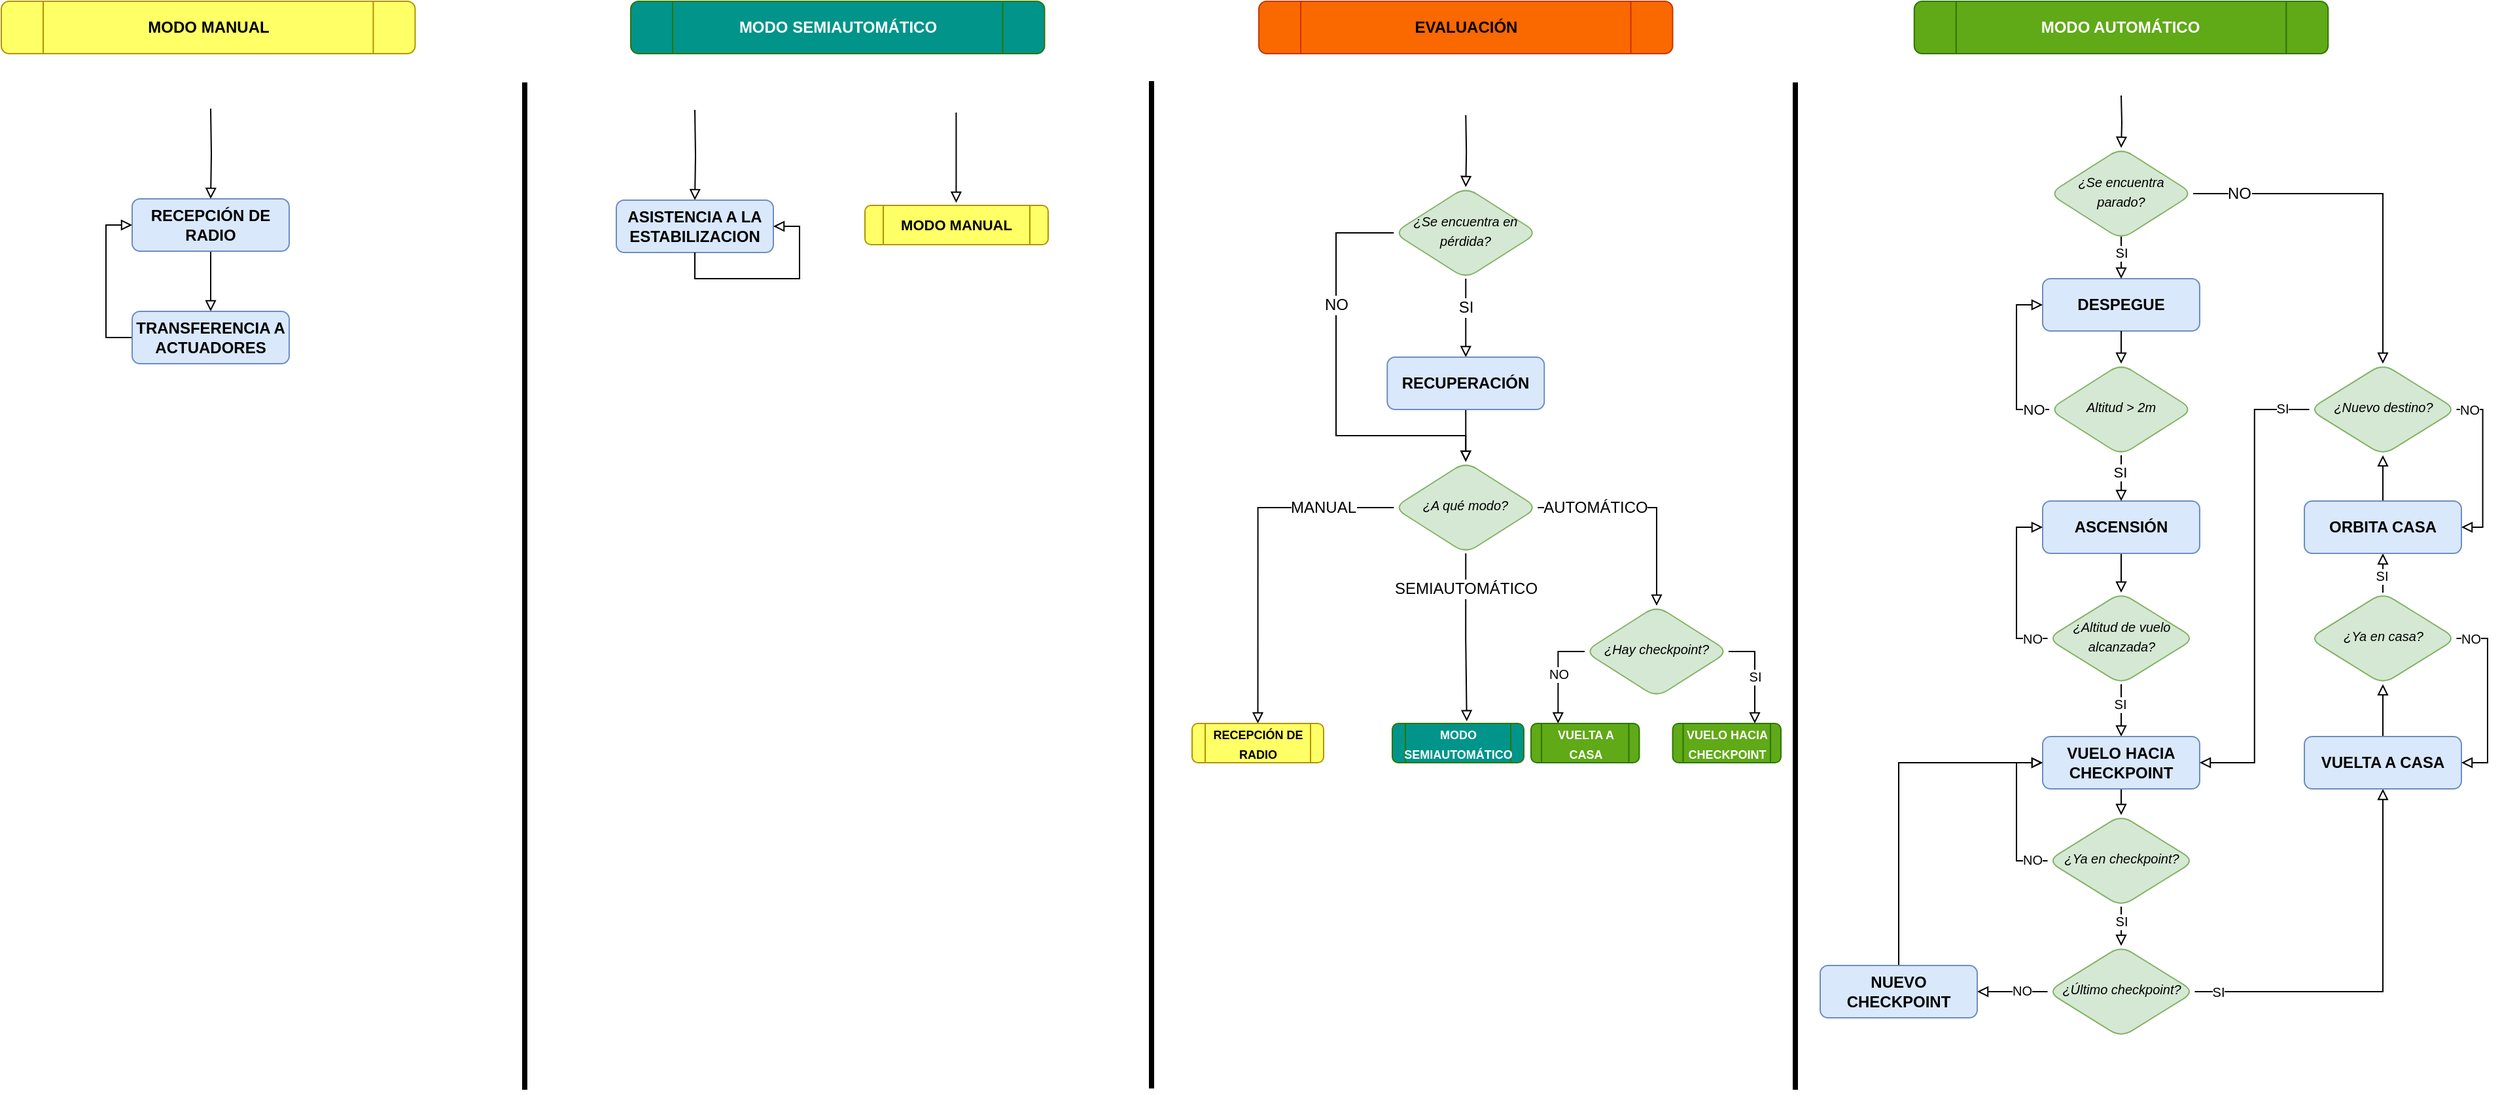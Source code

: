 <mxfile version="16.6.5" type="device"><diagram id="C5RBs43oDa-KdzZeNtuy" name="Page-1"><mxGraphModel dx="3525" dy="2196" grid="1" gridSize="10" guides="1" tooltips="1" connect="1" arrows="1" fold="1" page="1" pageScale="1" pageWidth="827" pageHeight="1169" background="#FFFFFF" math="0" shadow="0"><root><mxCell id="WIyWlLk6GJQsqaUBKTNV-0"/><mxCell id="WIyWlLk6GJQsqaUBKTNV-1" parent="WIyWlLk6GJQsqaUBKTNV-0"/><mxCell id="WIyWlLk6GJQsqaUBKTNV-7" value="&lt;b&gt;DESPEGUE&lt;/b&gt;" style="rounded=1;whiteSpace=wrap;html=1;fontSize=12;glass=0;strokeWidth=1;shadow=0;fillColor=#dae8fc;strokeColor=#6c8ebf;" parent="WIyWlLk6GJQsqaUBKTNV-1" vertex="1"><mxGeometry x="160" y="150" width="120" height="40" as="geometry"/></mxCell><mxCell id="9iOK5Mpo1TzYzxiWxOfW-7" style="edgeStyle=orthogonalEdgeStyle;rounded=0;orthogonalLoop=1;jettySize=auto;html=1;exitX=0.5;exitY=1;exitDx=0;exitDy=0;entryX=0;entryY=0.5;entryDx=0;entryDy=0;endArrow=block;endFill=0;" parent="WIyWlLk6GJQsqaUBKTNV-1" source="WIyWlLk6GJQsqaUBKTNV-10" target="WIyWlLk6GJQsqaUBKTNV-7" edge="1"><mxGeometry relative="1" as="geometry"/></mxCell><mxCell id="9iOK5Mpo1TzYzxiWxOfW-8" value="NO" style="edgeLabel;html=1;align=center;verticalAlign=middle;resizable=0;points=[];" parent="9iOK5Mpo1TzYzxiWxOfW-7" vertex="1" connectable="0"><mxGeometry x="-0.705" relative="1" as="geometry"><mxPoint x="6" as="offset"/></mxGeometry></mxCell><mxCell id="WIyWlLk6GJQsqaUBKTNV-10" value="&lt;font style=&quot;font-size: 10px&quot;&gt;&lt;i&gt;Altitud &amp;gt; 2m&lt;/i&gt;&lt;/font&gt;" style="rhombus;whiteSpace=wrap;html=1;shadow=0;fontFamily=Helvetica;fontSize=12;align=center;strokeWidth=1;spacing=6;spacingTop=-4;direction=south;rounded=1;fillColor=#D5E8D4;strokeColor=#82b366;" parent="WIyWlLk6GJQsqaUBKTNV-1" vertex="1"><mxGeometry x="165" y="215" width="110" height="70" as="geometry"/></mxCell><mxCell id="9iOK5Mpo1TzYzxiWxOfW-12" style="edgeStyle=orthogonalEdgeStyle;rounded=0;orthogonalLoop=1;jettySize=auto;html=1;exitX=0.5;exitY=1;exitDx=0;exitDy=0;entryX=0;entryY=0.5;entryDx=0;entryDy=0;fontSize=10;endArrow=block;endFill=0;" parent="WIyWlLk6GJQsqaUBKTNV-1" source="WIyWlLk6GJQsqaUBKTNV-11" target="9iOK5Mpo1TzYzxiWxOfW-11" edge="1"><mxGeometry relative="1" as="geometry"/></mxCell><mxCell id="WIyWlLk6GJQsqaUBKTNV-11" value="&lt;b&gt;ASCENSIÓN&lt;/b&gt;" style="rounded=1;whiteSpace=wrap;html=1;fontSize=12;glass=0;strokeWidth=1;shadow=0;fillColor=#dae8fc;strokeColor=#6c8ebf;" parent="WIyWlLk6GJQsqaUBKTNV-1" vertex="1"><mxGeometry x="160" y="320" width="120" height="40" as="geometry"/></mxCell><mxCell id="9iOK5Mpo1TzYzxiWxOfW-2" value="" style="endArrow=block;html=1;rounded=0;exitX=0.966;exitY=0.5;exitDx=0;exitDy=0;entryX=0.5;entryY=0;entryDx=0;entryDy=0;endFill=0;exitPerimeter=0;" parent="WIyWlLk6GJQsqaUBKTNV-1" source="9iOK5Mpo1TzYzxiWxOfW-61" target="WIyWlLk6GJQsqaUBKTNV-7" edge="1"><mxGeometry width="50" height="50" relative="1" as="geometry"><mxPoint x="220" y="120.0" as="sourcePoint"/><mxPoint x="370" y="220" as="targetPoint"/></mxGeometry></mxCell><mxCell id="9iOK5Mpo1TzYzxiWxOfW-89" value="SI" style="edgeLabel;html=1;align=center;verticalAlign=middle;resizable=0;points=[];fontSize=10;fontColor=#000000;" parent="9iOK5Mpo1TzYzxiWxOfW-2" vertex="1" connectable="0"><mxGeometry x="-0.534" y="1" relative="1" as="geometry"><mxPoint x="-1" y="5" as="offset"/></mxGeometry></mxCell><mxCell id="9iOK5Mpo1TzYzxiWxOfW-3" value="" style="endArrow=block;html=1;rounded=0;exitX=0.5;exitY=1;exitDx=0;exitDy=0;entryX=0;entryY=0.5;entryDx=0;entryDy=0;endFill=0;" parent="WIyWlLk6GJQsqaUBKTNV-1" source="WIyWlLk6GJQsqaUBKTNV-7" target="WIyWlLk6GJQsqaUBKTNV-10" edge="1"><mxGeometry width="50" height="50" relative="1" as="geometry"><mxPoint x="219.71" y="210" as="sourcePoint"/><mxPoint x="219.71" y="270" as="targetPoint"/></mxGeometry></mxCell><mxCell id="9iOK5Mpo1TzYzxiWxOfW-4" value="" style="endArrow=block;html=1;rounded=0;exitX=1;exitY=0.5;exitDx=0;exitDy=0;endFill=0;entryX=0.5;entryY=0;entryDx=0;entryDy=0;" parent="WIyWlLk6GJQsqaUBKTNV-1" source="WIyWlLk6GJQsqaUBKTNV-10" target="WIyWlLk6GJQsqaUBKTNV-11" edge="1"><mxGeometry width="50" height="50" relative="1" as="geometry"><mxPoint x="219.71" y="340" as="sourcePoint"/><mxPoint x="220" y="380" as="targetPoint"/></mxGeometry></mxCell><mxCell id="9iOK5Mpo1TzYzxiWxOfW-5" value="SI" style="edgeLabel;html=1;align=center;verticalAlign=middle;resizable=0;points=[];" parent="9iOK5Mpo1TzYzxiWxOfW-4" vertex="1" connectable="0"><mxGeometry x="-0.262" y="-1" relative="1" as="geometry"><mxPoint as="offset"/></mxGeometry></mxCell><mxCell id="9iOK5Mpo1TzYzxiWxOfW-13" style="edgeStyle=orthogonalEdgeStyle;rounded=0;orthogonalLoop=1;jettySize=auto;html=1;exitX=0.5;exitY=1;exitDx=0;exitDy=0;entryX=0;entryY=0.5;entryDx=0;entryDy=0;fontSize=10;endArrow=block;endFill=0;" parent="WIyWlLk6GJQsqaUBKTNV-1" source="9iOK5Mpo1TzYzxiWxOfW-11" target="WIyWlLk6GJQsqaUBKTNV-11" edge="1"><mxGeometry relative="1" as="geometry"/></mxCell><mxCell id="9iOK5Mpo1TzYzxiWxOfW-15" value="NO" style="edgeLabel;html=1;align=center;verticalAlign=middle;resizable=0;points=[];fontSize=10;" parent="9iOK5Mpo1TzYzxiWxOfW-13" vertex="1" connectable="0"><mxGeometry x="-0.671" y="-1" relative="1" as="geometry"><mxPoint x="9" y="1" as="offset"/></mxGeometry></mxCell><mxCell id="9iOK5Mpo1TzYzxiWxOfW-17" style="edgeStyle=orthogonalEdgeStyle;rounded=0;orthogonalLoop=1;jettySize=auto;html=1;exitX=1;exitY=0.5;exitDx=0;exitDy=0;entryX=0.5;entryY=0;entryDx=0;entryDy=0;fontSize=10;endArrow=block;endFill=0;" parent="WIyWlLk6GJQsqaUBKTNV-1" source="9iOK5Mpo1TzYzxiWxOfW-11" target="9iOK5Mpo1TzYzxiWxOfW-16" edge="1"><mxGeometry relative="1" as="geometry"/></mxCell><mxCell id="9iOK5Mpo1TzYzxiWxOfW-18" value="SI" style="edgeLabel;html=1;align=center;verticalAlign=middle;resizable=0;points=[];fontSize=10;" parent="9iOK5Mpo1TzYzxiWxOfW-17" vertex="1" connectable="0"><mxGeometry x="-0.281" y="-1" relative="1" as="geometry"><mxPoint as="offset"/></mxGeometry></mxCell><mxCell id="9iOK5Mpo1TzYzxiWxOfW-11" value="&lt;font style=&quot;font-size: 10px&quot;&gt;&lt;i&gt;¿Altitud de vuelo alcanzada?&lt;/i&gt;&lt;/font&gt;" style="rhombus;whiteSpace=wrap;html=1;shadow=0;fontFamily=Helvetica;fontSize=12;align=center;strokeWidth=1;spacing=6;spacingTop=-4;direction=south;rounded=1;fillColor=#D5E8D4;strokeColor=#82b366;" parent="WIyWlLk6GJQsqaUBKTNV-1" vertex="1"><mxGeometry x="163.75" y="390" width="112.5" height="70" as="geometry"/></mxCell><mxCell id="9iOK5Mpo1TzYzxiWxOfW-41" style="edgeStyle=orthogonalEdgeStyle;rounded=0;orthogonalLoop=1;jettySize=auto;html=1;exitX=0.5;exitY=1;exitDx=0;exitDy=0;entryX=0;entryY=0.5;entryDx=0;entryDy=0;fontSize=10;endArrow=block;endFill=0;" parent="WIyWlLk6GJQsqaUBKTNV-1" source="9iOK5Mpo1TzYzxiWxOfW-16" target="9iOK5Mpo1TzYzxiWxOfW-40" edge="1"><mxGeometry relative="1" as="geometry"/></mxCell><mxCell id="9iOK5Mpo1TzYzxiWxOfW-16" value="&lt;b&gt;&lt;font style=&quot;font-size: 12px&quot;&gt;VUELO HACIA CHECKPOINT&lt;/font&gt;&lt;/b&gt;" style="rounded=1;whiteSpace=wrap;html=1;fontSize=10;fillColor=#dae8fc;strokeColor=#6c8ebf;" parent="WIyWlLk6GJQsqaUBKTNV-1" vertex="1"><mxGeometry x="160" y="500" width="120" height="40" as="geometry"/></mxCell><mxCell id="9iOK5Mpo1TzYzxiWxOfW-47" style="edgeStyle=orthogonalEdgeStyle;rounded=0;orthogonalLoop=1;jettySize=auto;html=1;exitX=0.5;exitY=1;exitDx=0;exitDy=0;entryX=1;entryY=0.5;entryDx=0;entryDy=0;fontSize=10;endArrow=block;endFill=0;" parent="WIyWlLk6GJQsqaUBKTNV-1" source="9iOK5Mpo1TzYzxiWxOfW-19" target="9iOK5Mpo1TzYzxiWxOfW-44" edge="1"><mxGeometry relative="1" as="geometry"/></mxCell><mxCell id="9iOK5Mpo1TzYzxiWxOfW-48" value="NO" style="edgeLabel;html=1;align=center;verticalAlign=middle;resizable=0;points=[];fontSize=10;" parent="9iOK5Mpo1TzYzxiWxOfW-47" vertex="1" connectable="0"><mxGeometry x="-0.23" y="-1" relative="1" as="geometry"><mxPoint as="offset"/></mxGeometry></mxCell><mxCell id="9iOK5Mpo1TzYzxiWxOfW-50" style="edgeStyle=orthogonalEdgeStyle;rounded=0;orthogonalLoop=1;jettySize=auto;html=1;exitX=0.5;exitY=0;exitDx=0;exitDy=0;entryX=0.5;entryY=1;entryDx=0;entryDy=0;fontSize=10;endArrow=block;endFill=0;" parent="WIyWlLk6GJQsqaUBKTNV-1" source="9iOK5Mpo1TzYzxiWxOfW-19" target="9iOK5Mpo1TzYzxiWxOfW-23" edge="1"><mxGeometry relative="1" as="geometry"/></mxCell><mxCell id="9iOK5Mpo1TzYzxiWxOfW-51" value="SI" style="edgeLabel;html=1;align=center;verticalAlign=middle;resizable=0;points=[];fontSize=10;" parent="9iOK5Mpo1TzYzxiWxOfW-50" vertex="1" connectable="0"><mxGeometry x="-0.882" y="-1" relative="1" as="geometry"><mxPoint y="-1" as="offset"/></mxGeometry></mxCell><mxCell id="9iOK5Mpo1TzYzxiWxOfW-19" value="&lt;font style=&quot;font-size: 10px&quot;&gt;&lt;i&gt;¿Último checkpoint?&lt;/i&gt;&lt;/font&gt;" style="rhombus;whiteSpace=wrap;html=1;shadow=0;fontFamily=Helvetica;fontSize=12;align=center;strokeWidth=1;spacing=6;spacingTop=-4;direction=south;rounded=1;fillColor=#D5E8D4;strokeColor=#82b366;" parent="WIyWlLk6GJQsqaUBKTNV-1" vertex="1"><mxGeometry x="163.75" y="660" width="112.5" height="70" as="geometry"/></mxCell><mxCell id="9iOK5Mpo1TzYzxiWxOfW-27" style="edgeStyle=orthogonalEdgeStyle;rounded=0;orthogonalLoop=1;jettySize=auto;html=1;exitX=0.5;exitY=0;exitDx=0;exitDy=0;entryX=1;entryY=0.5;entryDx=0;entryDy=0;fontSize=10;endArrow=block;endFill=0;" parent="WIyWlLk6GJQsqaUBKTNV-1" source="9iOK5Mpo1TzYzxiWxOfW-23" target="9iOK5Mpo1TzYzxiWxOfW-26" edge="1"><mxGeometry relative="1" as="geometry"/></mxCell><mxCell id="9iOK5Mpo1TzYzxiWxOfW-23" value="&lt;b&gt;&lt;font style=&quot;font-size: 12px&quot;&gt;VUELTA A CASA&lt;/font&gt;&lt;/b&gt;" style="rounded=1;whiteSpace=wrap;html=1;fontSize=10;fillColor=#dae8fc;strokeColor=#6c8ebf;" parent="WIyWlLk6GJQsqaUBKTNV-1" vertex="1"><mxGeometry x="360" y="500" width="120" height="40" as="geometry"/></mxCell><mxCell id="9iOK5Mpo1TzYzxiWxOfW-28" style="edgeStyle=orthogonalEdgeStyle;rounded=0;orthogonalLoop=1;jettySize=auto;html=1;exitX=0.5;exitY=0;exitDx=0;exitDy=0;entryX=1;entryY=0.5;entryDx=0;entryDy=0;fontSize=10;endArrow=block;endFill=0;" parent="WIyWlLk6GJQsqaUBKTNV-1" source="9iOK5Mpo1TzYzxiWxOfW-26" target="9iOK5Mpo1TzYzxiWxOfW-23" edge="1"><mxGeometry relative="1" as="geometry"><Array as="points"><mxPoint x="500" y="425"/><mxPoint x="500" y="520"/></Array></mxGeometry></mxCell><mxCell id="9iOK5Mpo1TzYzxiWxOfW-30" value="NO" style="edgeLabel;html=1;align=center;verticalAlign=middle;resizable=0;points=[];fontSize=10;" parent="9iOK5Mpo1TzYzxiWxOfW-28" vertex="1" connectable="0"><mxGeometry x="-0.39" y="-1" relative="1" as="geometry"><mxPoint x="-12" y="-19" as="offset"/></mxGeometry></mxCell><mxCell id="9iOK5Mpo1TzYzxiWxOfW-32" style="edgeStyle=orthogonalEdgeStyle;rounded=0;orthogonalLoop=1;jettySize=auto;html=1;exitX=0;exitY=0.5;exitDx=0;exitDy=0;entryX=0.5;entryY=1;entryDx=0;entryDy=0;fontSize=10;endArrow=block;endFill=0;" parent="WIyWlLk6GJQsqaUBKTNV-1" source="9iOK5Mpo1TzYzxiWxOfW-26" target="9iOK5Mpo1TzYzxiWxOfW-31" edge="1"><mxGeometry relative="1" as="geometry"><Array as="points"><mxPoint x="420" y="390"/><mxPoint x="420" y="390"/></Array></mxGeometry></mxCell><mxCell id="9iOK5Mpo1TzYzxiWxOfW-33" value="SI" style="edgeLabel;html=1;align=center;verticalAlign=middle;resizable=0;points=[];fontSize=10;" parent="9iOK5Mpo1TzYzxiWxOfW-32" vertex="1" connectable="0"><mxGeometry x="-0.613" relative="1" as="geometry"><mxPoint x="-1" y="-7" as="offset"/></mxGeometry></mxCell><mxCell id="9iOK5Mpo1TzYzxiWxOfW-26" value="&lt;font style=&quot;font-size: 10px&quot;&gt;&lt;i&gt;¿Ya en casa?&lt;/i&gt;&lt;/font&gt;" style="rhombus;whiteSpace=wrap;html=1;shadow=0;fontFamily=Helvetica;fontSize=12;align=center;strokeWidth=1;spacing=6;spacingTop=-4;direction=south;rounded=1;fillColor=#D5E8D4;strokeColor=#82b366;" parent="WIyWlLk6GJQsqaUBKTNV-1" vertex="1"><mxGeometry x="363.75" y="390" width="112.5" height="70" as="geometry"/></mxCell><mxCell id="9iOK5Mpo1TzYzxiWxOfW-35" style="edgeStyle=orthogonalEdgeStyle;rounded=0;orthogonalLoop=1;jettySize=auto;html=1;exitX=0.5;exitY=0;exitDx=0;exitDy=0;entryX=1;entryY=0.5;entryDx=0;entryDy=0;fontSize=10;endArrow=block;endFill=0;" parent="WIyWlLk6GJQsqaUBKTNV-1" source="9iOK5Mpo1TzYzxiWxOfW-31" target="9iOK5Mpo1TzYzxiWxOfW-34" edge="1"><mxGeometry relative="1" as="geometry"/></mxCell><mxCell id="9iOK5Mpo1TzYzxiWxOfW-31" value="&lt;b&gt;ORBITA CASA&lt;/b&gt;" style="rounded=1;whiteSpace=wrap;html=1;fontSize=12;glass=0;strokeWidth=1;shadow=0;fillColor=#dae8fc;strokeColor=#6c8ebf;" parent="WIyWlLk6GJQsqaUBKTNV-1" vertex="1"><mxGeometry x="360" y="320" width="120" height="40" as="geometry"/></mxCell><mxCell id="9iOK5Mpo1TzYzxiWxOfW-36" style="edgeStyle=orthogonalEdgeStyle;rounded=0;orthogonalLoop=1;jettySize=auto;html=1;exitX=0.5;exitY=1;exitDx=0;exitDy=0;entryX=1;entryY=0.5;entryDx=0;entryDy=0;fontSize=10;endArrow=block;endFill=0;" parent="WIyWlLk6GJQsqaUBKTNV-1" source="9iOK5Mpo1TzYzxiWxOfW-34" target="9iOK5Mpo1TzYzxiWxOfW-16" edge="1"><mxGeometry relative="1" as="geometry"/></mxCell><mxCell id="9iOK5Mpo1TzYzxiWxOfW-37" value="SI" style="edgeLabel;html=1;align=center;verticalAlign=middle;resizable=0;points=[];fontSize=10;" parent="9iOK5Mpo1TzYzxiWxOfW-36" vertex="1" connectable="0"><mxGeometry x="-0.945" y="-1" relative="1" as="geometry"><mxPoint x="-12" as="offset"/></mxGeometry></mxCell><mxCell id="9iOK5Mpo1TzYzxiWxOfW-38" style="edgeStyle=orthogonalEdgeStyle;rounded=0;orthogonalLoop=1;jettySize=auto;html=1;exitX=0.5;exitY=0;exitDx=0;exitDy=0;entryX=1;entryY=0.5;entryDx=0;entryDy=0;fontSize=10;endArrow=block;endFill=0;" parent="WIyWlLk6GJQsqaUBKTNV-1" source="9iOK5Mpo1TzYzxiWxOfW-34" target="9iOK5Mpo1TzYzxiWxOfW-31" edge="1"><mxGeometry relative="1" as="geometry"/></mxCell><mxCell id="9iOK5Mpo1TzYzxiWxOfW-39" value="NO" style="edgeLabel;html=1;align=center;verticalAlign=middle;resizable=0;points=[];fontSize=10;" parent="9iOK5Mpo1TzYzxiWxOfW-38" vertex="1" connectable="0"><mxGeometry x="-0.746" y="2" relative="1" as="geometry"><mxPoint x="-7" y="2" as="offset"/></mxGeometry></mxCell><mxCell id="9iOK5Mpo1TzYzxiWxOfW-34" value="&lt;font style=&quot;font-size: 10px&quot;&gt;&lt;i&gt;¿Nuevo destino?&lt;/i&gt;&lt;/font&gt;" style="rhombus;whiteSpace=wrap;html=1;shadow=0;fontFamily=Helvetica;fontSize=12;align=center;strokeWidth=1;spacing=6;spacingTop=-4;direction=south;rounded=1;fillColor=#D5E8D4;strokeColor=#82b366;" parent="WIyWlLk6GJQsqaUBKTNV-1" vertex="1"><mxGeometry x="363.75" y="215" width="112.5" height="70" as="geometry"/></mxCell><mxCell id="9iOK5Mpo1TzYzxiWxOfW-42" style="edgeStyle=orthogonalEdgeStyle;rounded=0;orthogonalLoop=1;jettySize=auto;html=1;exitX=0.5;exitY=1;exitDx=0;exitDy=0;entryX=0;entryY=0.5;entryDx=0;entryDy=0;fontSize=10;endArrow=block;endFill=0;" parent="WIyWlLk6GJQsqaUBKTNV-1" source="9iOK5Mpo1TzYzxiWxOfW-40" target="9iOK5Mpo1TzYzxiWxOfW-16" edge="1"><mxGeometry relative="1" as="geometry"/></mxCell><mxCell id="9iOK5Mpo1TzYzxiWxOfW-43" value="NO" style="edgeLabel;html=1;align=center;verticalAlign=middle;resizable=0;points=[];fontSize=10;" parent="9iOK5Mpo1TzYzxiWxOfW-42" vertex="1" connectable="0"><mxGeometry x="-0.558" y="-2" relative="1" as="geometry"><mxPoint x="10" y="1" as="offset"/></mxGeometry></mxCell><mxCell id="9iOK5Mpo1TzYzxiWxOfW-45" style="edgeStyle=orthogonalEdgeStyle;rounded=0;orthogonalLoop=1;jettySize=auto;html=1;exitX=1;exitY=0.5;exitDx=0;exitDy=0;entryX=0;entryY=0.5;entryDx=0;entryDy=0;fontSize=10;endArrow=block;endFill=0;" parent="WIyWlLk6GJQsqaUBKTNV-1" source="9iOK5Mpo1TzYzxiWxOfW-40" target="9iOK5Mpo1TzYzxiWxOfW-19" edge="1"><mxGeometry relative="1" as="geometry"/></mxCell><mxCell id="9iOK5Mpo1TzYzxiWxOfW-46" value="SI" style="edgeLabel;html=1;align=center;verticalAlign=middle;resizable=0;points=[];fontSize=10;" parent="9iOK5Mpo1TzYzxiWxOfW-45" vertex="1" connectable="0"><mxGeometry x="-0.307" relative="1" as="geometry"><mxPoint as="offset"/></mxGeometry></mxCell><mxCell id="9iOK5Mpo1TzYzxiWxOfW-40" value="&lt;font style=&quot;font-size: 10px&quot;&gt;&lt;i&gt;¿Ya en checkpoint?&lt;/i&gt;&lt;/font&gt;" style="rhombus;whiteSpace=wrap;html=1;shadow=0;fontFamily=Helvetica;fontSize=12;align=center;strokeWidth=1;spacing=6;spacingTop=-4;direction=south;rounded=1;fillColor=#D5E8D4;strokeColor=#82b366;" parent="WIyWlLk6GJQsqaUBKTNV-1" vertex="1"><mxGeometry x="163.75" y="560" width="112.5" height="70" as="geometry"/></mxCell><mxCell id="9iOK5Mpo1TzYzxiWxOfW-49" style="edgeStyle=orthogonalEdgeStyle;rounded=0;orthogonalLoop=1;jettySize=auto;html=1;exitX=0.5;exitY=0;exitDx=0;exitDy=0;entryX=0;entryY=0.5;entryDx=0;entryDy=0;fontSize=10;endArrow=block;endFill=0;" parent="WIyWlLk6GJQsqaUBKTNV-1" source="9iOK5Mpo1TzYzxiWxOfW-44" target="9iOK5Mpo1TzYzxiWxOfW-16" edge="1"><mxGeometry relative="1" as="geometry"/></mxCell><mxCell id="9iOK5Mpo1TzYzxiWxOfW-44" value="&lt;b&gt;&lt;font style=&quot;font-size: 12px&quot;&gt;NUEVO CHECKPOINT&lt;/font&gt;&lt;/b&gt;" style="rounded=1;whiteSpace=wrap;html=1;fontSize=10;fillColor=#dae8fc;strokeColor=#6c8ebf;" parent="WIyWlLk6GJQsqaUBKTNV-1" vertex="1"><mxGeometry x="-10" y="675" width="120" height="40" as="geometry"/></mxCell><mxCell id="9iOK5Mpo1TzYzxiWxOfW-52" value="&lt;b&gt;MODO AUTOMÁTICO&lt;/b&gt;" style="shape=process;whiteSpace=wrap;html=1;backgroundOutline=1;rounded=1;fontSize=12;fillColor=#60a917;strokeColor=#2D7600;fontColor=#ffffff;" parent="WIyWlLk6GJQsqaUBKTNV-1" vertex="1"><mxGeometry x="61.88" y="-62" width="316.25" height="40" as="geometry"/></mxCell><mxCell id="9iOK5Mpo1TzYzxiWxOfW-53" value="&lt;b&gt;MODO MANUAL&lt;/b&gt;" style="shape=process;whiteSpace=wrap;html=1;backgroundOutline=1;rounded=1;fontSize=12;fillColor=#FFFF66;strokeColor=#B09500;fontColor=#000000;" parent="WIyWlLk6GJQsqaUBKTNV-1" vertex="1"><mxGeometry x="-1400" y="-62" width="316.25" height="40" as="geometry"/></mxCell><mxCell id="9iOK5Mpo1TzYzxiWxOfW-54" value="" style="endArrow=none;html=1;rounded=0;fontSize=12;strokeWidth=4;" parent="WIyWlLk6GJQsqaUBKTNV-1" edge="1"><mxGeometry width="50" height="50" relative="1" as="geometry"><mxPoint x="-29" y="770" as="sourcePoint"/><mxPoint x="-29" as="targetPoint"/></mxGeometry></mxCell><mxCell id="9iOK5Mpo1TzYzxiWxOfW-55" value="&lt;b&gt;EVALUACIÓN&lt;/b&gt;" style="shape=process;whiteSpace=wrap;html=1;backgroundOutline=1;rounded=1;fontSize=12;fillColor=#fa6800;strokeColor=#C73500;fontColor=#000000;" parent="WIyWlLk6GJQsqaUBKTNV-1" vertex="1"><mxGeometry x="-438.99" y="-62" width="316.25" height="40" as="geometry"/></mxCell><mxCell id="9iOK5Mpo1TzYzxiWxOfW-57" style="edgeStyle=orthogonalEdgeStyle;rounded=0;orthogonalLoop=1;jettySize=auto;html=1;fontSize=12;endArrow=block;endFill=0;strokeWidth=1;" parent="WIyWlLk6GJQsqaUBKTNV-1" target="9iOK5Mpo1TzYzxiWxOfW-61" edge="1"><mxGeometry relative="1" as="geometry"><mxPoint x="220" y="10" as="sourcePoint"/><mxPoint x="220" y="80.0" as="targetPoint"/></mxGeometry></mxCell><mxCell id="9iOK5Mpo1TzYzxiWxOfW-59" value="" style="endArrow=none;html=1;rounded=0;fontSize=12;strokeWidth=4;" parent="WIyWlLk6GJQsqaUBKTNV-1" edge="1"><mxGeometry width="50" height="50" relative="1" as="geometry"><mxPoint x="-521" y="769" as="sourcePoint"/><mxPoint x="-521" y="-1.0" as="targetPoint"/></mxGeometry></mxCell><mxCell id="9iOK5Mpo1TzYzxiWxOfW-65" style="edgeStyle=orthogonalEdgeStyle;rounded=0;orthogonalLoop=1;jettySize=auto;html=1;exitX=0.5;exitY=1;exitDx=0;exitDy=0;entryX=0;entryY=0.5;entryDx=0;entryDy=0;fontSize=12;endArrow=block;endFill=0;strokeWidth=1;" parent="WIyWlLk6GJQsqaUBKTNV-1" target="9iOK5Mpo1TzYzxiWxOfW-64" edge="1"><mxGeometry relative="1" as="geometry"><mxPoint x="-280.86" y="25" as="sourcePoint"/></mxGeometry></mxCell><mxCell id="9iOK5Mpo1TzYzxiWxOfW-101" style="edgeStyle=orthogonalEdgeStyle;rounded=0;orthogonalLoop=1;jettySize=auto;html=1;exitX=0.5;exitY=0;exitDx=0;exitDy=0;entryX=0;entryY=0.5;entryDx=0;entryDy=0;fontSize=12;fontColor=#000000;endArrow=block;endFill=0;strokeWidth=1;" parent="WIyWlLk6GJQsqaUBKTNV-1" source="9iOK5Mpo1TzYzxiWxOfW-61" target="9iOK5Mpo1TzYzxiWxOfW-34" edge="1"><mxGeometry relative="1" as="geometry"/></mxCell><mxCell id="9iOK5Mpo1TzYzxiWxOfW-102" value="NO" style="edgeLabel;html=1;align=center;verticalAlign=middle;resizable=0;points=[];fontSize=12;fontColor=#000000;" parent="9iOK5Mpo1TzYzxiWxOfW-101" vertex="1" connectable="0"><mxGeometry x="-0.638" y="1" relative="1" as="geometry"><mxPoint x="-15" y="1" as="offset"/></mxGeometry></mxCell><mxCell id="9iOK5Mpo1TzYzxiWxOfW-61" value="&lt;font style=&quot;font-size: 10px&quot;&gt;&lt;i&gt;¿Se encuentra parado?&lt;/i&gt;&lt;/font&gt;" style="rhombus;whiteSpace=wrap;html=1;shadow=0;fontFamily=Helvetica;fontSize=12;align=center;strokeWidth=1;spacing=6;spacingTop=-4;direction=south;rounded=1;fillColor=#D5E8D4;strokeColor=#82b366;" parent="WIyWlLk6GJQsqaUBKTNV-1" vertex="1"><mxGeometry x="165.01" y="50" width="110" height="70" as="geometry"/></mxCell><mxCell id="9iOK5Mpo1TzYzxiWxOfW-66" style="edgeStyle=orthogonalEdgeStyle;rounded=0;orthogonalLoop=1;jettySize=auto;html=1;exitX=1;exitY=0.5;exitDx=0;exitDy=0;fontSize=12;endArrow=block;endFill=0;strokeWidth=1;entryX=0.5;entryY=0;entryDx=0;entryDy=0;" parent="WIyWlLk6GJQsqaUBKTNV-1" source="9iOK5Mpo1TzYzxiWxOfW-64" target="9iOK5Mpo1TzYzxiWxOfW-67" edge="1"><mxGeometry relative="1" as="geometry"><mxPoint x="-281" y="200" as="targetPoint"/><Array as="points"/></mxGeometry></mxCell><mxCell id="9iOK5Mpo1TzYzxiWxOfW-68" value="SI" style="edgeLabel;html=1;align=center;verticalAlign=middle;resizable=0;points=[];fontSize=12;" parent="9iOK5Mpo1TzYzxiWxOfW-66" vertex="1" connectable="0"><mxGeometry x="-0.286" relative="1" as="geometry"><mxPoint as="offset"/></mxGeometry></mxCell><mxCell id="9iOK5Mpo1TzYzxiWxOfW-118" style="edgeStyle=orthogonalEdgeStyle;rounded=0;orthogonalLoop=1;jettySize=auto;html=1;exitX=0.5;exitY=1;exitDx=0;exitDy=0;entryX=0;entryY=0.5;entryDx=0;entryDy=0;fontSize=12;fontColor=#000000;endArrow=block;endFill=0;strokeWidth=1;" parent="WIyWlLk6GJQsqaUBKTNV-1" source="9iOK5Mpo1TzYzxiWxOfW-64" target="9iOK5Mpo1TzYzxiWxOfW-69" edge="1"><mxGeometry relative="1" as="geometry"><Array as="points"><mxPoint x="-380" y="115"/><mxPoint x="-380" y="270"/><mxPoint x="-281" y="270"/></Array></mxGeometry></mxCell><mxCell id="9iOK5Mpo1TzYzxiWxOfW-119" value="NO" style="edgeLabel;html=1;align=center;verticalAlign=middle;resizable=0;points=[];fontSize=12;fontColor=#000000;" parent="9iOK5Mpo1TzYzxiWxOfW-118" vertex="1" connectable="0"><mxGeometry x="-0.562" relative="1" as="geometry"><mxPoint y="29" as="offset"/></mxGeometry></mxCell><mxCell id="9iOK5Mpo1TzYzxiWxOfW-64" value="&lt;font style=&quot;font-size: 10px&quot;&gt;&lt;i&gt;¿Se encuentra en pérdida?&lt;/i&gt;&lt;/font&gt;" style="rhombus;whiteSpace=wrap;html=1;shadow=0;fontFamily=Helvetica;fontSize=12;align=center;strokeWidth=1;spacing=6;spacingTop=-4;direction=south;rounded=1;fillColor=#D5E8D4;strokeColor=#82b366;" parent="WIyWlLk6GJQsqaUBKTNV-1" vertex="1"><mxGeometry x="-335.86" y="80" width="110" height="70" as="geometry"/></mxCell><mxCell id="9iOK5Mpo1TzYzxiWxOfW-70" style="edgeStyle=orthogonalEdgeStyle;rounded=0;orthogonalLoop=1;jettySize=auto;html=1;exitX=0.5;exitY=1;exitDx=0;exitDy=0;entryX=0;entryY=0.5;entryDx=0;entryDy=0;fontSize=12;endArrow=block;endFill=0;strokeWidth=1;" parent="WIyWlLk6GJQsqaUBKTNV-1" source="9iOK5Mpo1TzYzxiWxOfW-67" target="9iOK5Mpo1TzYzxiWxOfW-69" edge="1"><mxGeometry relative="1" as="geometry"/></mxCell><mxCell id="9iOK5Mpo1TzYzxiWxOfW-67" value="&lt;b&gt;RECUPERACIÓN&lt;/b&gt;" style="rounded=1;whiteSpace=wrap;html=1;fontSize=12;glass=0;strokeWidth=1;shadow=0;fillColor=#dae8fc;strokeColor=#6c8ebf;" parent="WIyWlLk6GJQsqaUBKTNV-1" vertex="1"><mxGeometry x="-340.86" y="210" width="120" height="40" as="geometry"/></mxCell><mxCell id="9iOK5Mpo1TzYzxiWxOfW-76" style="edgeStyle=orthogonalEdgeStyle;rounded=0;orthogonalLoop=1;jettySize=auto;html=1;exitX=0.5;exitY=0;exitDx=0;exitDy=0;entryX=0;entryY=0.5;entryDx=0;entryDy=0;fontSize=12;endArrow=block;endFill=0;strokeWidth=1;" parent="WIyWlLk6GJQsqaUBKTNV-1" source="9iOK5Mpo1TzYzxiWxOfW-69" target="9iOK5Mpo1TzYzxiWxOfW-75" edge="1"><mxGeometry relative="1" as="geometry"/></mxCell><mxCell id="9iOK5Mpo1TzYzxiWxOfW-77" value="AUTOMÁTICO" style="edgeLabel;html=1;align=center;verticalAlign=middle;resizable=0;points=[];fontSize=12;" parent="9iOK5Mpo1TzYzxiWxOfW-76" vertex="1" connectable="0"><mxGeometry x="-0.215" y="-1" relative="1" as="geometry"><mxPoint x="-21" y="-1" as="offset"/></mxGeometry></mxCell><mxCell id="9iOK5Mpo1TzYzxiWxOfW-95" style="edgeStyle=orthogonalEdgeStyle;rounded=0;orthogonalLoop=1;jettySize=auto;html=1;exitX=1;exitY=0.5;exitDx=0;exitDy=0;entryX=0.566;entryY=-0.056;entryDx=0;entryDy=0;entryPerimeter=0;fontSize=10;fontColor=#000000;endArrow=block;endFill=0;strokeWidth=1;" parent="WIyWlLk6GJQsqaUBKTNV-1" source="9iOK5Mpo1TzYzxiWxOfW-69" target="9iOK5Mpo1TzYzxiWxOfW-94" edge="1"><mxGeometry relative="1" as="geometry"/></mxCell><mxCell id="9iOK5Mpo1TzYzxiWxOfW-96" value="SEMIAUTOMÁTICO" style="edgeLabel;html=1;align=center;verticalAlign=middle;resizable=0;points=[];fontSize=12;fontColor=#000000;" parent="9iOK5Mpo1TzYzxiWxOfW-95" vertex="1" connectable="0"><mxGeometry x="-0.591" relative="1" as="geometry"><mxPoint as="offset"/></mxGeometry></mxCell><mxCell id="9iOK5Mpo1TzYzxiWxOfW-112" style="edgeStyle=orthogonalEdgeStyle;rounded=0;orthogonalLoop=1;jettySize=auto;html=1;exitX=0.5;exitY=1;exitDx=0;exitDy=0;entryX=0.5;entryY=0;entryDx=0;entryDy=0;fontSize=12;fontColor=#000000;endArrow=block;endFill=0;strokeWidth=1;" parent="WIyWlLk6GJQsqaUBKTNV-1" source="9iOK5Mpo1TzYzxiWxOfW-69" target="9iOK5Mpo1TzYzxiWxOfW-110" edge="1"><mxGeometry relative="1" as="geometry"/></mxCell><mxCell id="9iOK5Mpo1TzYzxiWxOfW-113" value="MANUAL" style="edgeLabel;html=1;align=center;verticalAlign=middle;resizable=0;points=[];fontSize=12;fontColor=#000000;" parent="9iOK5Mpo1TzYzxiWxOfW-112" vertex="1" connectable="0"><mxGeometry x="-0.739" y="-1" relative="1" as="geometry"><mxPoint x="-19" y="1" as="offset"/></mxGeometry></mxCell><mxCell id="9iOK5Mpo1TzYzxiWxOfW-69" value="&lt;font style=&quot;font-size: 10px&quot;&gt;&lt;i&gt;¿A qué modo?&lt;/i&gt;&lt;/font&gt;" style="rhombus;whiteSpace=wrap;html=1;shadow=0;fontFamily=Helvetica;fontSize=12;align=center;strokeWidth=1;spacing=6;spacingTop=-4;direction=south;rounded=1;fillColor=#D5E8D4;strokeColor=#82b366;" parent="WIyWlLk6GJQsqaUBKTNV-1" vertex="1"><mxGeometry x="-335.86" y="290" width="110" height="70" as="geometry"/></mxCell><mxCell id="9iOK5Mpo1TzYzxiWxOfW-71" value="" style="endArrow=none;html=1;rounded=0;fontSize=12;strokeWidth=4;" parent="WIyWlLk6GJQsqaUBKTNV-1" edge="1"><mxGeometry width="50" height="50" relative="1" as="geometry"><mxPoint x="-1000" y="770" as="sourcePoint"/><mxPoint x="-1000" as="targetPoint"/></mxGeometry></mxCell><mxCell id="9iOK5Mpo1TzYzxiWxOfW-72" value="&lt;b&gt;MODO SEMIAUTOMÁTICO&lt;/b&gt;" style="shape=process;whiteSpace=wrap;html=1;backgroundOutline=1;rounded=1;fontSize=12;fillColor=#00948A;strokeColor=#2D7600;fontColor=#ffffff;" parent="WIyWlLk6GJQsqaUBKTNV-1" vertex="1"><mxGeometry x="-919" y="-62" width="316.25" height="40" as="geometry"/></mxCell><mxCell id="9iOK5Mpo1TzYzxiWxOfW-84" style="edgeStyle=orthogonalEdgeStyle;rounded=0;orthogonalLoop=1;jettySize=auto;html=1;exitX=0.5;exitY=1;exitDx=0;exitDy=0;entryX=0.25;entryY=0;entryDx=0;entryDy=0;fontSize=9;fontColor=#FFFFFF;endArrow=block;endFill=0;strokeWidth=1;" parent="WIyWlLk6GJQsqaUBKTNV-1" source="9iOK5Mpo1TzYzxiWxOfW-75" target="9iOK5Mpo1TzYzxiWxOfW-79" edge="1"><mxGeometry relative="1" as="geometry"/></mxCell><mxCell id="9iOK5Mpo1TzYzxiWxOfW-85" value="NO" style="edgeLabel;html=1;align=center;verticalAlign=middle;resizable=0;points=[];fontSize=10;fontColor=#000000;" parent="9iOK5Mpo1TzYzxiWxOfW-84" vertex="1" connectable="0"><mxGeometry x="-0.004" relative="1" as="geometry"><mxPoint as="offset"/></mxGeometry></mxCell><mxCell id="9iOK5Mpo1TzYzxiWxOfW-86" style="edgeStyle=orthogonalEdgeStyle;rounded=0;orthogonalLoop=1;jettySize=auto;html=1;exitX=0.5;exitY=0;exitDx=0;exitDy=0;entryX=0.75;entryY=0;entryDx=0;entryDy=0;fontSize=10;fontColor=#000000;endArrow=block;endFill=0;strokeWidth=1;" parent="WIyWlLk6GJQsqaUBKTNV-1" source="9iOK5Mpo1TzYzxiWxOfW-75" target="9iOK5Mpo1TzYzxiWxOfW-81" edge="1"><mxGeometry relative="1" as="geometry"/></mxCell><mxCell id="9iOK5Mpo1TzYzxiWxOfW-87" value="SI" style="edgeLabel;html=1;align=center;verticalAlign=middle;resizable=0;points=[];fontSize=10;fontColor=#000000;" parent="9iOK5Mpo1TzYzxiWxOfW-86" vertex="1" connectable="0"><mxGeometry x="-0.155" y="2" relative="1" as="geometry"><mxPoint x="-2" y="7" as="offset"/></mxGeometry></mxCell><mxCell id="9iOK5Mpo1TzYzxiWxOfW-75" value="&lt;font style=&quot;font-size: 10px&quot;&gt;&lt;i&gt;¿Hay checkpoint?&lt;/i&gt;&lt;/font&gt;" style="rhombus;whiteSpace=wrap;html=1;shadow=0;fontFamily=Helvetica;fontSize=12;align=center;strokeWidth=1;spacing=6;spacingTop=-4;direction=south;rounded=1;fillColor=#D5E8D4;strokeColor=#82b366;" parent="WIyWlLk6GJQsqaUBKTNV-1" vertex="1"><mxGeometry x="-190" y="400" width="110" height="70" as="geometry"/></mxCell><mxCell id="9iOK5Mpo1TzYzxiWxOfW-79" value="&lt;b&gt;&lt;font color=&quot;#ffffff&quot; style=&quot;font-size: 9px&quot;&gt;VUELTA A CASA&lt;/font&gt;&lt;/b&gt;" style="shape=process;whiteSpace=wrap;html=1;backgroundOutline=1;rounded=1;fontSize=12;fillColor=#60A917;strokeColor=#2D7600;" parent="WIyWlLk6GJQsqaUBKTNV-1" vertex="1"><mxGeometry x="-231" y="490" width="82.74" height="30" as="geometry"/></mxCell><mxCell id="9iOK5Mpo1TzYzxiWxOfW-81" value="&lt;b&gt;&lt;font color=&quot;#ffffff&quot; style=&quot;font-size: 9px&quot;&gt;VUELO HACIA CHECKPOINT&lt;/font&gt;&lt;/b&gt;" style="shape=process;whiteSpace=wrap;html=1;backgroundOutline=1;rounded=1;fontSize=12;fillColor=#60A917;strokeColor=#2D7600;" parent="WIyWlLk6GJQsqaUBKTNV-1" vertex="1"><mxGeometry x="-122.74" y="490" width="82.74" height="30" as="geometry"/></mxCell><mxCell id="9iOK5Mpo1TzYzxiWxOfW-93" style="edgeStyle=orthogonalEdgeStyle;rounded=0;orthogonalLoop=1;jettySize=auto;html=1;exitX=0.5;exitY=1;exitDx=0;exitDy=0;entryX=0.5;entryY=0;entryDx=0;entryDy=0;fontSize=10;fontColor=#000000;endArrow=block;endFill=0;strokeWidth=1;" parent="WIyWlLk6GJQsqaUBKTNV-1" target="9iOK5Mpo1TzYzxiWxOfW-92" edge="1"><mxGeometry relative="1" as="geometry"><mxPoint x="-870.0" y="21" as="sourcePoint"/></mxGeometry></mxCell><mxCell id="9iOK5Mpo1TzYzxiWxOfW-92" value="&lt;b&gt;ASISTENCIA A LA ESTABILIZACION&lt;/b&gt;" style="rounded=1;whiteSpace=wrap;html=1;fontSize=12;glass=0;strokeWidth=1;shadow=0;fillColor=#dae8fc;strokeColor=#6c8ebf;" parent="WIyWlLk6GJQsqaUBKTNV-1" vertex="1"><mxGeometry x="-930" y="90" width="120" height="40" as="geometry"/></mxCell><mxCell id="9iOK5Mpo1TzYzxiWxOfW-94" value="&lt;b&gt;&lt;font color=&quot;#ffffff&quot; style=&quot;font-size: 9px&quot;&gt;MODO SEMIAUTOMÁTICO&lt;/font&gt;&lt;/b&gt;" style="shape=process;whiteSpace=wrap;html=1;backgroundOutline=1;rounded=1;fontSize=12;fillColor=#00948A;strokeColor=#2D7600;" parent="WIyWlLk6GJQsqaUBKTNV-1" vertex="1"><mxGeometry x="-337" y="490" width="100.51" height="30" as="geometry"/></mxCell><mxCell id="9iOK5Mpo1TzYzxiWxOfW-97" style="edgeStyle=orthogonalEdgeStyle;rounded=0;orthogonalLoop=1;jettySize=auto;html=1;exitX=0.5;exitY=1;exitDx=0;exitDy=0;entryX=1;entryY=0.5;entryDx=0;entryDy=0;fontSize=12;fontColor=#000000;endArrow=block;endFill=0;strokeWidth=1;" parent="WIyWlLk6GJQsqaUBKTNV-1" source="9iOK5Mpo1TzYzxiWxOfW-92" target="9iOK5Mpo1TzYzxiWxOfW-92" edge="1"><mxGeometry relative="1" as="geometry"/></mxCell><mxCell id="9iOK5Mpo1TzYzxiWxOfW-103" style="edgeStyle=orthogonalEdgeStyle;rounded=0;orthogonalLoop=1;jettySize=auto;html=1;exitX=0.5;exitY=1;exitDx=0;exitDy=0;entryX=0.5;entryY=0;entryDx=0;entryDy=0;fontSize=10;fontColor=#000000;endArrow=block;endFill=0;strokeWidth=1;" parent="WIyWlLk6GJQsqaUBKTNV-1" target="9iOK5Mpo1TzYzxiWxOfW-105" edge="1"><mxGeometry relative="1" as="geometry"><mxPoint x="-1240" y="20" as="sourcePoint"/></mxGeometry></mxCell><mxCell id="9iOK5Mpo1TzYzxiWxOfW-108" style="edgeStyle=orthogonalEdgeStyle;rounded=0;orthogonalLoop=1;jettySize=auto;html=1;exitX=0.5;exitY=1;exitDx=0;exitDy=0;entryX=0.5;entryY=0;entryDx=0;entryDy=0;fontSize=12;fontColor=#000000;endArrow=block;endFill=0;strokeWidth=1;" parent="WIyWlLk6GJQsqaUBKTNV-1" source="9iOK5Mpo1TzYzxiWxOfW-105" target="9iOK5Mpo1TzYzxiWxOfW-107" edge="1"><mxGeometry relative="1" as="geometry"/></mxCell><mxCell id="9iOK5Mpo1TzYzxiWxOfW-105" value="&lt;b&gt;RECEPCIÓN DE RADIO&lt;/b&gt;" style="rounded=1;whiteSpace=wrap;html=1;fontSize=12;glass=0;strokeWidth=1;shadow=0;fillColor=#dae8fc;strokeColor=#6c8ebf;" parent="WIyWlLk6GJQsqaUBKTNV-1" vertex="1"><mxGeometry x="-1300" y="89" width="120" height="40" as="geometry"/></mxCell><mxCell id="9iOK5Mpo1TzYzxiWxOfW-109" style="edgeStyle=orthogonalEdgeStyle;rounded=0;orthogonalLoop=1;jettySize=auto;html=1;exitX=0;exitY=0.5;exitDx=0;exitDy=0;entryX=0;entryY=0.5;entryDx=0;entryDy=0;fontSize=12;fontColor=#000000;endArrow=block;endFill=0;strokeWidth=1;" parent="WIyWlLk6GJQsqaUBKTNV-1" source="9iOK5Mpo1TzYzxiWxOfW-107" target="9iOK5Mpo1TzYzxiWxOfW-105" edge="1"><mxGeometry relative="1" as="geometry"/></mxCell><mxCell id="9iOK5Mpo1TzYzxiWxOfW-107" value="&lt;b&gt;TRANSFERENCIA A ACTUADORES&lt;/b&gt;" style="rounded=1;whiteSpace=wrap;html=1;fontSize=12;glass=0;strokeWidth=1;shadow=0;fillColor=#dae8fc;strokeColor=#6c8ebf;" parent="WIyWlLk6GJQsqaUBKTNV-1" vertex="1"><mxGeometry x="-1300" y="175" width="120" height="40" as="geometry"/></mxCell><mxCell id="9iOK5Mpo1TzYzxiWxOfW-110" value="&lt;b&gt;&lt;font style=&quot;font-size: 9px&quot;&gt;RECEPCIÓN DE RADIO&lt;/font&gt;&lt;/b&gt;" style="shape=process;whiteSpace=wrap;html=1;backgroundOutline=1;rounded=1;fontSize=12;fillColor=#FFFF66;strokeColor=#B09500;" parent="WIyWlLk6GJQsqaUBKTNV-1" vertex="1"><mxGeometry x="-490" y="490" width="100.51" height="30" as="geometry"/></mxCell><mxCell id="43qA1ZtMuLqMCxohi8Nl-0" value="&lt;b&gt;&lt;font style=&quot;font-size: 11px&quot;&gt;MODO MANUAL&lt;/font&gt;&lt;/b&gt;" style="shape=process;whiteSpace=wrap;html=1;backgroundOutline=1;rounded=1;fontSize=12;fillColor=#FFFF66;strokeColor=#B09500;fontColor=#000000;" parent="WIyWlLk6GJQsqaUBKTNV-1" vertex="1"><mxGeometry x="-740" y="94" width="140" height="30" as="geometry"/></mxCell><mxCell id="43qA1ZtMuLqMCxohi8Nl-2" style="edgeStyle=orthogonalEdgeStyle;rounded=0;orthogonalLoop=1;jettySize=auto;html=1;exitX=0.5;exitY=1;exitDx=0;exitDy=0;entryX=0.5;entryY=0;entryDx=0;entryDy=0;fontSize=10;fontColor=#000000;endArrow=block;endFill=0;strokeWidth=1;" parent="WIyWlLk6GJQsqaUBKTNV-1" edge="1"><mxGeometry relative="1" as="geometry"><mxPoint x="-670.29" y="23" as="sourcePoint"/><mxPoint x="-670.29" y="92" as="targetPoint"/></mxGeometry></mxCell></root></mxGraphModel></diagram></mxfile>